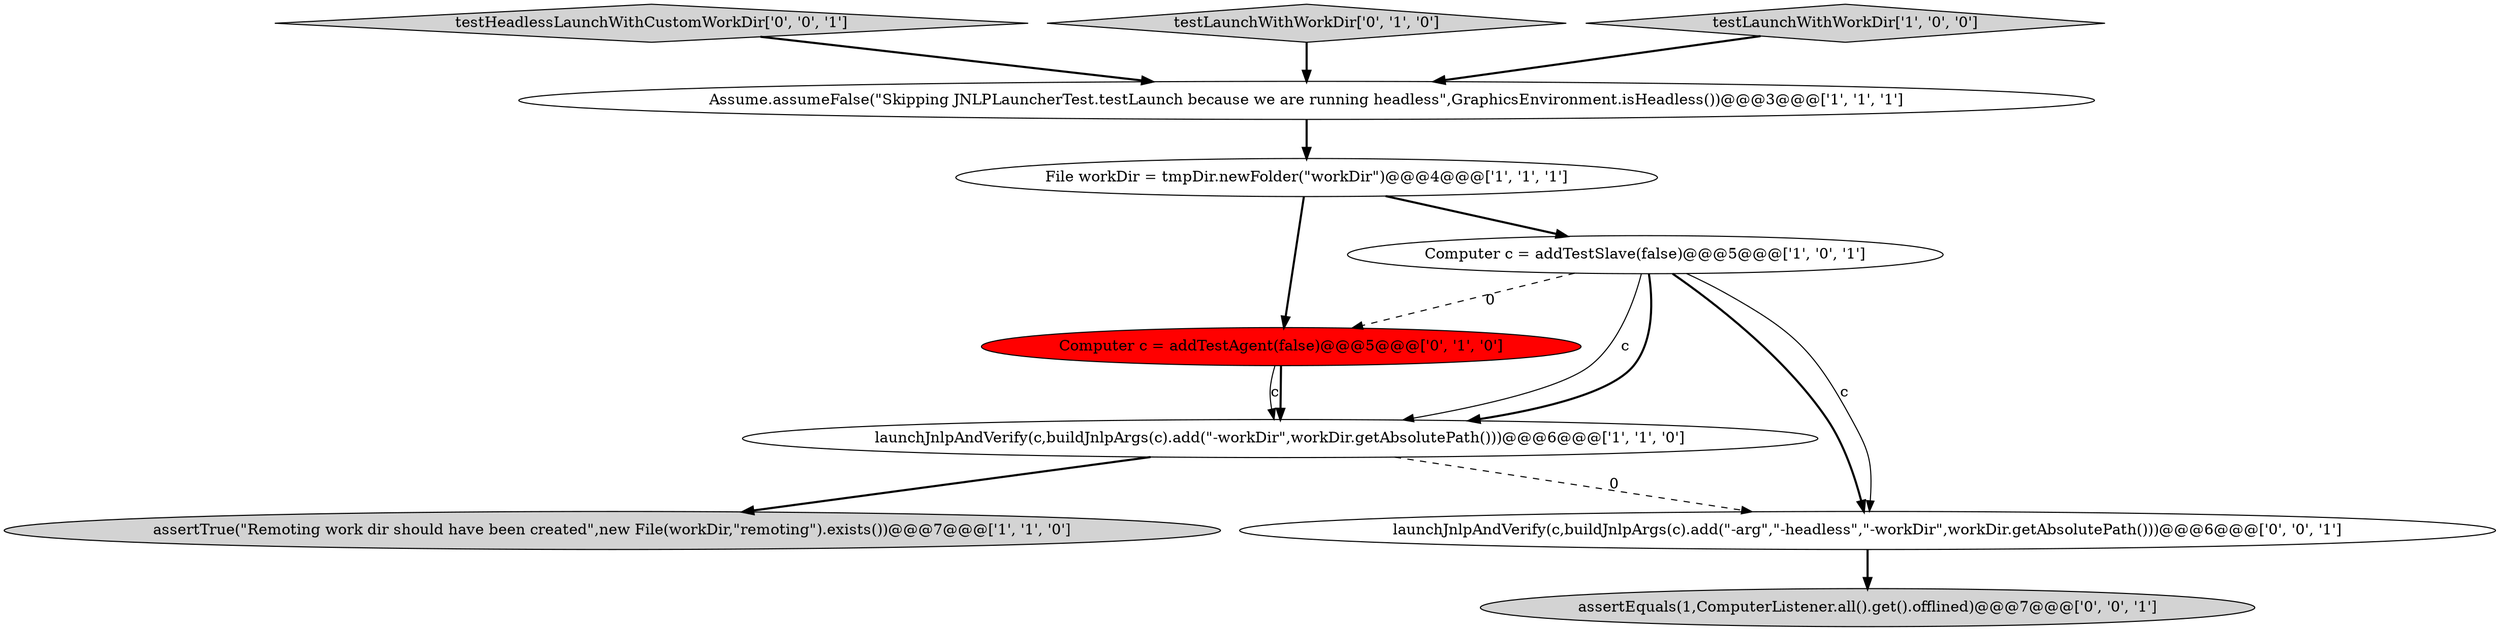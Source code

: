 digraph {
1 [style = filled, label = "File workDir = tmpDir.newFolder(\"workDir\")@@@4@@@['1', '1', '1']", fillcolor = white, shape = ellipse image = "AAA0AAABBB1BBB"];
9 [style = filled, label = "testHeadlessLaunchWithCustomWorkDir['0', '0', '1']", fillcolor = lightgray, shape = diamond image = "AAA0AAABBB3BBB"];
2 [style = filled, label = "assertTrue(\"Remoting work dir should have been created\",new File(workDir,\"remoting\").exists())@@@7@@@['1', '1', '0']", fillcolor = lightgray, shape = ellipse image = "AAA0AAABBB1BBB"];
10 [style = filled, label = "launchJnlpAndVerify(c,buildJnlpArgs(c).add(\"-arg\",\"-headless\",\"-workDir\",workDir.getAbsolutePath()))@@@6@@@['0', '0', '1']", fillcolor = white, shape = ellipse image = "AAA0AAABBB3BBB"];
3 [style = filled, label = "Assume.assumeFalse(\"Skipping JNLPLauncherTest.testLaunch because we are running headless\",GraphicsEnvironment.isHeadless())@@@3@@@['1', '1', '1']", fillcolor = white, shape = ellipse image = "AAA0AAABBB1BBB"];
7 [style = filled, label = "Computer c = addTestAgent(false)@@@5@@@['0', '1', '0']", fillcolor = red, shape = ellipse image = "AAA1AAABBB2BBB"];
6 [style = filled, label = "testLaunchWithWorkDir['0', '1', '0']", fillcolor = lightgray, shape = diamond image = "AAA0AAABBB2BBB"];
4 [style = filled, label = "launchJnlpAndVerify(c,buildJnlpArgs(c).add(\"-workDir\",workDir.getAbsolutePath()))@@@6@@@['1', '1', '0']", fillcolor = white, shape = ellipse image = "AAA0AAABBB1BBB"];
8 [style = filled, label = "assertEquals(1,ComputerListener.all().get().offlined)@@@7@@@['0', '0', '1']", fillcolor = lightgray, shape = ellipse image = "AAA0AAABBB3BBB"];
0 [style = filled, label = "testLaunchWithWorkDir['1', '0', '0']", fillcolor = lightgray, shape = diamond image = "AAA0AAABBB1BBB"];
5 [style = filled, label = "Computer c = addTestSlave(false)@@@5@@@['1', '0', '1']", fillcolor = white, shape = ellipse image = "AAA0AAABBB1BBB"];
1->5 [style = bold, label=""];
0->3 [style = bold, label=""];
9->3 [style = bold, label=""];
6->3 [style = bold, label=""];
5->10 [style = bold, label=""];
5->4 [style = solid, label="c"];
7->4 [style = solid, label="c"];
4->2 [style = bold, label=""];
7->4 [style = bold, label=""];
5->10 [style = solid, label="c"];
10->8 [style = bold, label=""];
3->1 [style = bold, label=""];
5->7 [style = dashed, label="0"];
4->10 [style = dashed, label="0"];
1->7 [style = bold, label=""];
5->4 [style = bold, label=""];
}
